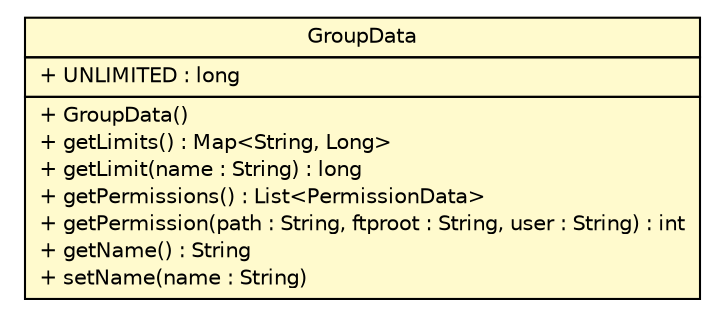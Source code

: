#!/usr/local/bin/dot
#
# Class diagram 
# Generated by UMLGraph version 5.1 (http://www.umlgraph.org/)
#

digraph G {
	edge [fontname="Helvetica",fontsize=10,labelfontname="Helvetica",labelfontsize=10];
	node [fontname="Helvetica",fontsize=10,shape=plaintext];
	nodesep=0.25;
	ranksep=0.5;
	// com.apporiented.hermesftp.usermanager.model.GroupData
	c17150 [label=<<table title="com.apporiented.hermesftp.usermanager.model.GroupData" border="0" cellborder="1" cellspacing="0" cellpadding="2" port="p" bgcolor="lemonChiffon" href="./GroupData.html">
		<tr><td><table border="0" cellspacing="0" cellpadding="1">
<tr><td align="center" balign="center"> GroupData </td></tr>
		</table></td></tr>
		<tr><td><table border="0" cellspacing="0" cellpadding="1">
<tr><td align="left" balign="left"> + UNLIMITED : long </td></tr>
		</table></td></tr>
		<tr><td><table border="0" cellspacing="0" cellpadding="1">
<tr><td align="left" balign="left"> + GroupData() </td></tr>
<tr><td align="left" balign="left"> + getLimits() : Map&lt;String, Long&gt; </td></tr>
<tr><td align="left" balign="left"> + getLimit(name : String) : long </td></tr>
<tr><td align="left" balign="left"> + getPermissions() : List&lt;PermissionData&gt; </td></tr>
<tr><td align="left" balign="left"> + getPermission(path : String, ftproot : String, user : String) : int </td></tr>
<tr><td align="left" balign="left"> + getName() : String </td></tr>
<tr><td align="left" balign="left"> + setName(name : String) </td></tr>
		</table></td></tr>
		</table>>, fontname="Helvetica", fontcolor="black", fontsize=10.0];
}

